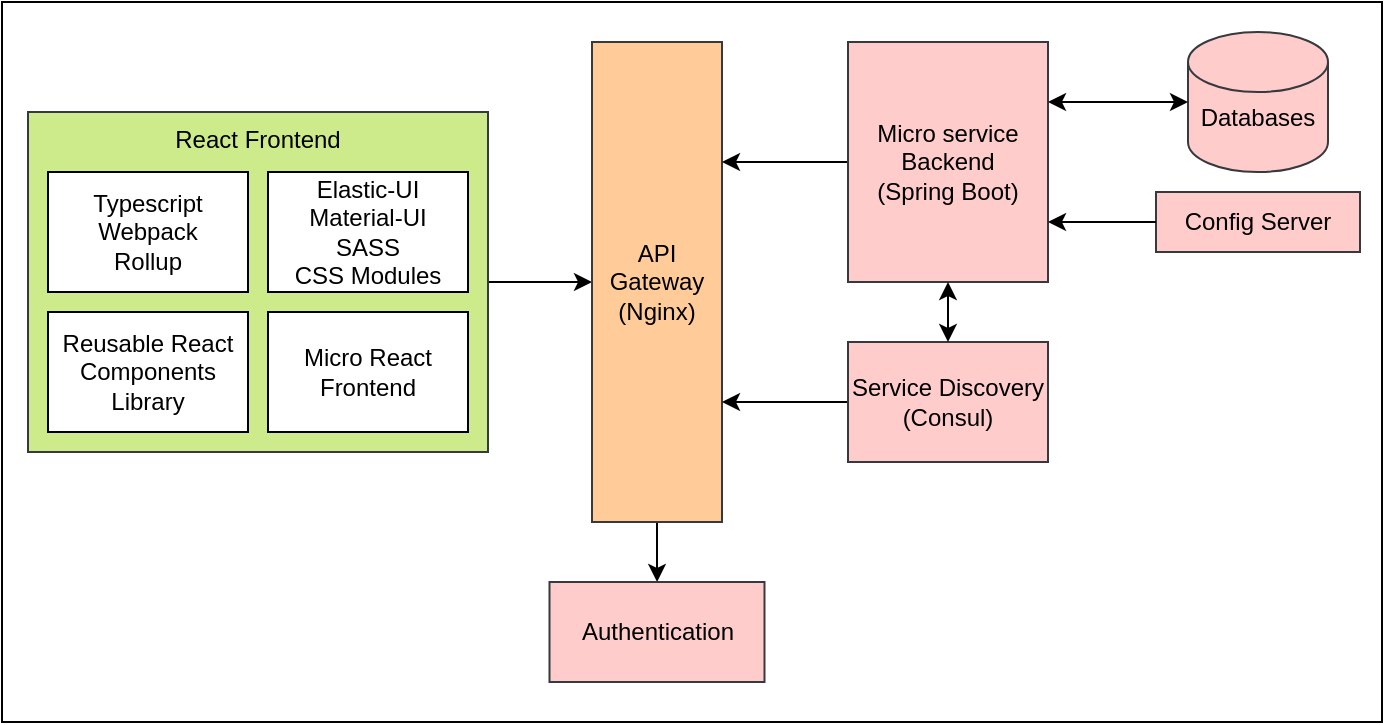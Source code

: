 <mxfile version="13.10.4" type="device"><diagram id="dsPIJjJgcyLeRHvuT-To" name="Page-1"><mxGraphModel dx="1129" dy="558" grid="1" gridSize="10" guides="1" tooltips="1" connect="1" arrows="1" fold="1" page="1" pageScale="1" pageWidth="850" pageHeight="1100" math="0" shadow="0"><root><mxCell id="0"/><mxCell id="1" parent="0"/><mxCell id="tTHaXyNY3Y6kEisOXxSZ-43" value="" style="rounded=0;whiteSpace=wrap;html=1;fillColor=#ffffff;" vertex="1" parent="1"><mxGeometry x="80" y="70" width="690" height="360" as="geometry"/></mxCell><mxCell id="tTHaXyNY3Y6kEisOXxSZ-10" value="" style="edgeStyle=orthogonalEdgeStyle;rounded=0;orthogonalLoop=1;jettySize=auto;html=1;" edge="1" parent="1" source="tTHaXyNY3Y6kEisOXxSZ-1" target="tTHaXyNY3Y6kEisOXxSZ-9"><mxGeometry relative="1" as="geometry"/></mxCell><mxCell id="tTHaXyNY3Y6kEisOXxSZ-1" value="&lt;div&gt;React Frontend&lt;/div&gt;" style="rounded=0;whiteSpace=wrap;html=1;verticalAlign=top;fillColor=#cdeb8b;strokeColor=#36393d;" vertex="1" parent="1"><mxGeometry x="93" y="125" width="230" height="170" as="geometry"/></mxCell><mxCell id="tTHaXyNY3Y6kEisOXxSZ-3" value="Reusable React Components Library" style="rounded=0;whiteSpace=wrap;html=1;" vertex="1" parent="1"><mxGeometry x="103" y="225" width="100" height="60" as="geometry"/></mxCell><mxCell id="tTHaXyNY3Y6kEisOXxSZ-4" value="Micro React Frontend" style="rounded=0;whiteSpace=wrap;html=1;" vertex="1" parent="1"><mxGeometry x="213" y="225" width="100" height="60" as="geometry"/></mxCell><mxCell id="tTHaXyNY3Y6kEisOXxSZ-5" value="&lt;div&gt;Elastic-UI&lt;/div&gt;&lt;div&gt;Material-UI&lt;/div&gt;&lt;div&gt;SASS&lt;br&gt;&lt;/div&gt;&lt;div&gt;CSS Modules&lt;br&gt;&lt;/div&gt;" style="rounded=0;whiteSpace=wrap;html=1;" vertex="1" parent="1"><mxGeometry x="213" y="155" width="100" height="60" as="geometry"/></mxCell><mxCell id="tTHaXyNY3Y6kEisOXxSZ-6" value="&lt;div&gt;Typescript&lt;/div&gt;&lt;div&gt;Webpack&lt;br&gt;&lt;/div&gt;&lt;div&gt;Rollup&lt;br&gt;&lt;/div&gt;" style="rounded=0;whiteSpace=wrap;html=1;" vertex="1" parent="1"><mxGeometry x="103" y="155" width="100" height="60" as="geometry"/></mxCell><mxCell id="tTHaXyNY3Y6kEisOXxSZ-42" value="" style="edgeStyle=orthogonalEdgeStyle;rounded=0;orthogonalLoop=1;jettySize=auto;html=1;" edge="1" parent="1" source="tTHaXyNY3Y6kEisOXxSZ-9" target="tTHaXyNY3Y6kEisOXxSZ-40"><mxGeometry relative="1" as="geometry"/></mxCell><mxCell id="tTHaXyNY3Y6kEisOXxSZ-9" value="&lt;div&gt;API Gateway&lt;/div&gt;&lt;div&gt;(Nginx)&lt;br&gt;&lt;/div&gt;" style="rounded=0;whiteSpace=wrap;html=1;fillColor=#ffcc99;strokeColor=#36393d;" vertex="1" parent="1"><mxGeometry x="375" y="90" width="65" height="240" as="geometry"/></mxCell><mxCell id="tTHaXyNY3Y6kEisOXxSZ-24" value="" style="edgeStyle=orthogonalEdgeStyle;rounded=0;orthogonalLoop=1;jettySize=auto;html=1;entryX=1;entryY=0.75;entryDx=0;entryDy=0;" edge="1" parent="1" source="tTHaXyNY3Y6kEisOXxSZ-20" target="tTHaXyNY3Y6kEisOXxSZ-9"><mxGeometry relative="1" as="geometry"/></mxCell><mxCell id="tTHaXyNY3Y6kEisOXxSZ-20" value="&lt;div&gt;Service Discovery&lt;/div&gt;&lt;div&gt;(Consul)&lt;br&gt;&lt;/div&gt;" style="rounded=0;whiteSpace=wrap;html=1;fillColor=#ffcccc;strokeColor=#36393d;" vertex="1" parent="1"><mxGeometry x="503" y="240" width="100" height="60" as="geometry"/></mxCell><mxCell id="tTHaXyNY3Y6kEisOXxSZ-26" value="" style="edgeStyle=orthogonalEdgeStyle;rounded=0;orthogonalLoop=1;jettySize=auto;html=1;entryX=1;entryY=0.25;entryDx=0;entryDy=0;" edge="1" parent="1" source="tTHaXyNY3Y6kEisOXxSZ-25" target="tTHaXyNY3Y6kEisOXxSZ-9"><mxGeometry relative="1" as="geometry"/></mxCell><mxCell id="tTHaXyNY3Y6kEisOXxSZ-25" value="&lt;div&gt;Micro service&lt;/div&gt;&lt;div&gt;Backend&lt;/div&gt;&lt;div&gt;(Spring Boot)&lt;br&gt;&lt;/div&gt;" style="rounded=0;whiteSpace=wrap;html=1;fillColor=#ffcccc;strokeColor=#36393d;" vertex="1" parent="1"><mxGeometry x="503" y="90" width="100" height="120" as="geometry"/></mxCell><mxCell id="tTHaXyNY3Y6kEisOXxSZ-27" value="&lt;br&gt;Databases" style="shape=cylinder2;whiteSpace=wrap;html=1;boundedLbl=1;backgroundOutline=1;size=15;strokeColor=#36393d;fillColor=#ffcccc;" vertex="1" parent="1"><mxGeometry x="673" y="85" width="70" height="70" as="geometry"/></mxCell><mxCell id="tTHaXyNY3Y6kEisOXxSZ-28" value="&lt;div&gt;Config Server&lt;br&gt;&lt;/div&gt;" style="rounded=0;whiteSpace=wrap;html=1;fillColor=#ffcccc;strokeColor=#36393d;" vertex="1" parent="1"><mxGeometry x="657" y="165" width="102" height="30" as="geometry"/></mxCell><mxCell id="tTHaXyNY3Y6kEisOXxSZ-30" value="" style="endArrow=classic;startArrow=classic;html=1;exitX=1;exitY=0.25;exitDx=0;exitDy=0;" edge="1" parent="1" source="tTHaXyNY3Y6kEisOXxSZ-25" target="tTHaXyNY3Y6kEisOXxSZ-27"><mxGeometry width="50" height="50" relative="1" as="geometry"><mxPoint x="443" y="230" as="sourcePoint"/><mxPoint x="493" y="180" as="targetPoint"/></mxGeometry></mxCell><mxCell id="tTHaXyNY3Y6kEisOXxSZ-31" value="" style="endArrow=classic;html=1;exitX=0;exitY=0.5;exitDx=0;exitDy=0;entryX=1;entryY=0.75;entryDx=0;entryDy=0;" edge="1" parent="1" source="tTHaXyNY3Y6kEisOXxSZ-28" target="tTHaXyNY3Y6kEisOXxSZ-25"><mxGeometry width="50" height="50" relative="1" as="geometry"><mxPoint x="443" y="230" as="sourcePoint"/><mxPoint x="630" y="210" as="targetPoint"/></mxGeometry></mxCell><mxCell id="tTHaXyNY3Y6kEisOXxSZ-32" value="" style="endArrow=classic;startArrow=classic;html=1;exitX=0.5;exitY=0;exitDx=0;exitDy=0;entryX=0.5;entryY=1;entryDx=0;entryDy=0;" edge="1" parent="1" source="tTHaXyNY3Y6kEisOXxSZ-20" target="tTHaXyNY3Y6kEisOXxSZ-25"><mxGeometry width="50" height="50" relative="1" as="geometry"><mxPoint x="443" y="230" as="sourcePoint"/><mxPoint x="493" y="180" as="targetPoint"/></mxGeometry></mxCell><mxCell id="tTHaXyNY3Y6kEisOXxSZ-40" value="Authentication" style="rounded=0;whiteSpace=wrap;html=1;fillColor=#ffcccc;strokeColor=#36393d;" vertex="1" parent="1"><mxGeometry x="353.75" y="360" width="107.5" height="50" as="geometry"/></mxCell></root></mxGraphModel></diagram></mxfile>
